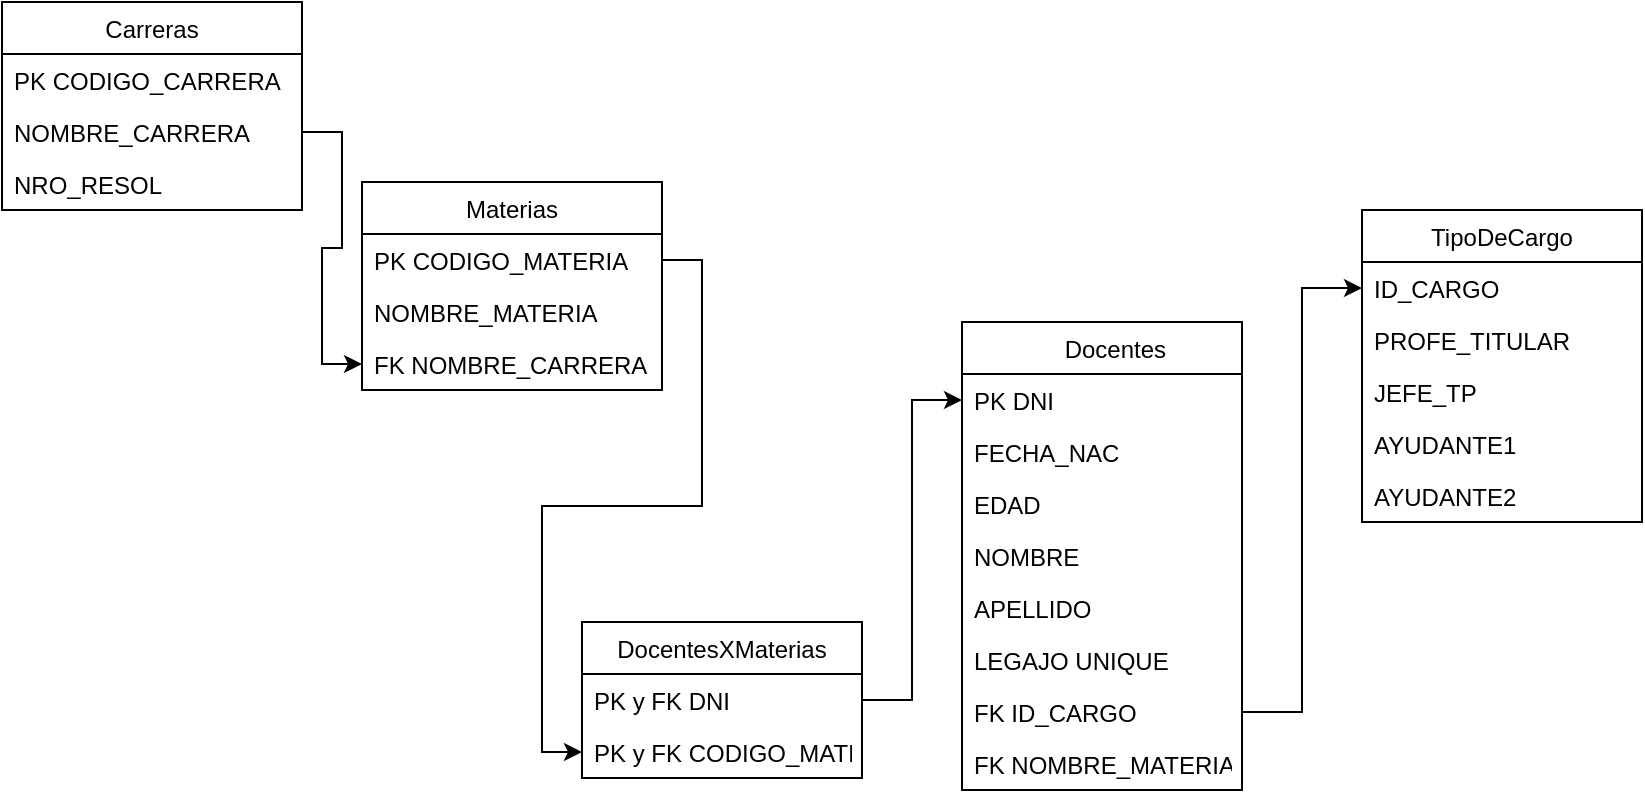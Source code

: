 <mxfile version="17.4.5" type="github">
  <diagram id="a5VX3CJNFGUwQTW7KuKt" name="Page-1">
    <mxGraphModel dx="1278" dy="489" grid="1" gridSize="10" guides="1" tooltips="1" connect="1" arrows="1" fold="1" page="1" pageScale="1" pageWidth="850" pageHeight="1100" math="0" shadow="0">
      <root>
        <mxCell id="0" />
        <mxCell id="1" parent="0" />
        <mxCell id="XLpuqSKNq5eWGEXLCGpr-3" value="Carreras" style="swimlane;fontStyle=0;childLayout=stackLayout;horizontal=1;startSize=26;fillColor=none;horizontalStack=0;resizeParent=1;resizeParentMax=0;resizeLast=0;collapsible=1;marginBottom=0;" parent="1" vertex="1">
          <mxGeometry x="20" y="60" width="150" height="104" as="geometry" />
        </mxCell>
        <mxCell id="XLpuqSKNq5eWGEXLCGpr-4" value="PK CODIGO_CARRERA" style="text;strokeColor=none;fillColor=none;align=left;verticalAlign=top;spacingLeft=4;spacingRight=4;overflow=hidden;rotatable=0;points=[[0,0.5],[1,0.5]];portConstraint=eastwest;" parent="XLpuqSKNq5eWGEXLCGpr-3" vertex="1">
          <mxGeometry y="26" width="150" height="26" as="geometry" />
        </mxCell>
        <mxCell id="XLpuqSKNq5eWGEXLCGpr-5" value="NOMBRE_CARRERA" style="text;strokeColor=none;fillColor=none;align=left;verticalAlign=top;spacingLeft=4;spacingRight=4;overflow=hidden;rotatable=0;points=[[0,0.5],[1,0.5]];portConstraint=eastwest;" parent="XLpuqSKNq5eWGEXLCGpr-3" vertex="1">
          <mxGeometry y="52" width="150" height="26" as="geometry" />
        </mxCell>
        <mxCell id="XLpuqSKNq5eWGEXLCGpr-6" value="NRO_RESOL" style="text;strokeColor=none;fillColor=none;align=left;verticalAlign=top;spacingLeft=4;spacingRight=4;overflow=hidden;rotatable=0;points=[[0,0.5],[1,0.5]];portConstraint=eastwest;" parent="XLpuqSKNq5eWGEXLCGpr-3" vertex="1">
          <mxGeometry y="78" width="150" height="26" as="geometry" />
        </mxCell>
        <mxCell id="XLpuqSKNq5eWGEXLCGpr-7" value="Materias" style="swimlane;fontStyle=0;childLayout=stackLayout;horizontal=1;startSize=26;fillColor=none;horizontalStack=0;resizeParent=1;resizeParentMax=0;resizeLast=0;collapsible=1;marginBottom=0;" parent="1" vertex="1">
          <mxGeometry x="200" y="150" width="150" height="104" as="geometry" />
        </mxCell>
        <mxCell id="XLpuqSKNq5eWGEXLCGpr-8" value="PK CODIGO_MATERIA" style="text;strokeColor=none;fillColor=none;align=left;verticalAlign=top;spacingLeft=4;spacingRight=4;overflow=hidden;rotatable=0;points=[[0,0.5],[1,0.5]];portConstraint=eastwest;" parent="XLpuqSKNq5eWGEXLCGpr-7" vertex="1">
          <mxGeometry y="26" width="150" height="26" as="geometry" />
        </mxCell>
        <mxCell id="XLpuqSKNq5eWGEXLCGpr-9" value="NOMBRE_MATERIA" style="text;strokeColor=none;fillColor=none;align=left;verticalAlign=top;spacingLeft=4;spacingRight=4;overflow=hidden;rotatable=0;points=[[0,0.5],[1,0.5]];portConstraint=eastwest;" parent="XLpuqSKNq5eWGEXLCGpr-7" vertex="1">
          <mxGeometry y="52" width="150" height="26" as="geometry" />
        </mxCell>
        <mxCell id="XLpuqSKNq5eWGEXLCGpr-12" value="FK NOMBRE_CARRERA" style="text;strokeColor=none;fillColor=none;align=left;verticalAlign=top;spacingLeft=4;spacingRight=4;overflow=hidden;rotatable=0;points=[[0,0.5],[1,0.5]];portConstraint=eastwest;" parent="XLpuqSKNq5eWGEXLCGpr-7" vertex="1">
          <mxGeometry y="78" width="150" height="26" as="geometry" />
        </mxCell>
        <mxCell id="XLpuqSKNq5eWGEXLCGpr-18" value="DocentesXMaterias" style="swimlane;fontStyle=0;childLayout=stackLayout;horizontal=1;startSize=26;fillColor=none;horizontalStack=0;resizeParent=1;resizeParentMax=0;resizeLast=0;collapsible=1;marginBottom=0;" parent="1" vertex="1">
          <mxGeometry x="310" y="370" width="140" height="78" as="geometry" />
        </mxCell>
        <mxCell id="XLpuqSKNq5eWGEXLCGpr-19" value="PK y FK DNI" style="text;strokeColor=none;fillColor=none;align=left;verticalAlign=top;spacingLeft=4;spacingRight=4;overflow=hidden;rotatable=0;points=[[0,0.5],[1,0.5]];portConstraint=eastwest;" parent="XLpuqSKNq5eWGEXLCGpr-18" vertex="1">
          <mxGeometry y="26" width="140" height="26" as="geometry" />
        </mxCell>
        <mxCell id="XLpuqSKNq5eWGEXLCGpr-25" value="PK y FK CODIGO_MATERIA" style="text;strokeColor=none;fillColor=none;align=left;verticalAlign=top;spacingLeft=4;spacingRight=4;overflow=hidden;rotatable=0;points=[[0,0.5],[1,0.5]];portConstraint=eastwest;" parent="XLpuqSKNq5eWGEXLCGpr-18" vertex="1">
          <mxGeometry y="52" width="140" height="26" as="geometry" />
        </mxCell>
        <mxCell id="XLpuqSKNq5eWGEXLCGpr-27" value="    Docentes" style="swimlane;fontStyle=0;childLayout=stackLayout;horizontal=1;startSize=26;fillColor=none;horizontalStack=0;resizeParent=1;resizeParentMax=0;resizeLast=0;collapsible=1;marginBottom=0;" parent="1" vertex="1">
          <mxGeometry x="500" y="220" width="140" height="234" as="geometry" />
        </mxCell>
        <mxCell id="XLpuqSKNq5eWGEXLCGpr-28" value="PK DNI" style="text;strokeColor=none;fillColor=none;align=left;verticalAlign=top;spacingLeft=4;spacingRight=4;overflow=hidden;rotatable=0;points=[[0,0.5],[1,0.5]];portConstraint=eastwest;" parent="XLpuqSKNq5eWGEXLCGpr-27" vertex="1">
          <mxGeometry y="26" width="140" height="26" as="geometry" />
        </mxCell>
        <mxCell id="XLpuqSKNq5eWGEXLCGpr-29" value="FECHA_NAC " style="text;strokeColor=none;fillColor=none;align=left;verticalAlign=top;spacingLeft=4;spacingRight=4;overflow=hidden;rotatable=0;points=[[0,0.5],[1,0.5]];portConstraint=eastwest;" parent="XLpuqSKNq5eWGEXLCGpr-27" vertex="1">
          <mxGeometry y="52" width="140" height="26" as="geometry" />
        </mxCell>
        <mxCell id="XLpuqSKNq5eWGEXLCGpr-30" value="EDAD" style="text;strokeColor=none;fillColor=none;align=left;verticalAlign=top;spacingLeft=4;spacingRight=4;overflow=hidden;rotatable=0;points=[[0,0.5],[1,0.5]];portConstraint=eastwest;" parent="XLpuqSKNq5eWGEXLCGpr-27" vertex="1">
          <mxGeometry y="78" width="140" height="26" as="geometry" />
        </mxCell>
        <mxCell id="XLpuqSKNq5eWGEXLCGpr-31" value="NOMBRE" style="text;strokeColor=none;fillColor=none;align=left;verticalAlign=top;spacingLeft=4;spacingRight=4;overflow=hidden;rotatable=0;points=[[0,0.5],[1,0.5]];portConstraint=eastwest;" parent="XLpuqSKNq5eWGEXLCGpr-27" vertex="1">
          <mxGeometry y="104" width="140" height="26" as="geometry" />
        </mxCell>
        <mxCell id="XLpuqSKNq5eWGEXLCGpr-32" value="APELLIDO" style="text;strokeColor=none;fillColor=none;align=left;verticalAlign=top;spacingLeft=4;spacingRight=4;overflow=hidden;rotatable=0;points=[[0,0.5],[1,0.5]];portConstraint=eastwest;" parent="XLpuqSKNq5eWGEXLCGpr-27" vertex="1">
          <mxGeometry y="130" width="140" height="26" as="geometry" />
        </mxCell>
        <mxCell id="XLpuqSKNq5eWGEXLCGpr-33" value="LEGAJO UNIQUE" style="text;strokeColor=none;fillColor=none;align=left;verticalAlign=top;spacingLeft=4;spacingRight=4;overflow=hidden;rotatable=0;points=[[0,0.5],[1,0.5]];portConstraint=eastwest;" parent="XLpuqSKNq5eWGEXLCGpr-27" vertex="1">
          <mxGeometry y="156" width="140" height="26" as="geometry" />
        </mxCell>
        <mxCell id="rQpkGZ6-qi1_yZfW5or6-3" value="FK ID_CARGO" style="text;strokeColor=none;fillColor=none;align=left;verticalAlign=top;spacingLeft=4;spacingRight=4;overflow=hidden;rotatable=0;points=[[0,0.5],[1,0.5]];portConstraint=eastwest;" vertex="1" parent="XLpuqSKNq5eWGEXLCGpr-27">
          <mxGeometry y="182" width="140" height="26" as="geometry" />
        </mxCell>
        <mxCell id="XLpuqSKNq5eWGEXLCGpr-34" value="FK NOMBRE_MATERIA" style="text;strokeColor=none;fillColor=none;align=left;verticalAlign=top;spacingLeft=4;spacingRight=4;overflow=hidden;rotatable=0;points=[[0,0.5],[1,0.5]];portConstraint=eastwest;" parent="XLpuqSKNq5eWGEXLCGpr-27" vertex="1">
          <mxGeometry y="208" width="140" height="26" as="geometry" />
        </mxCell>
        <mxCell id="XLpuqSKNq5eWGEXLCGpr-36" style="edgeStyle=orthogonalEdgeStyle;rounded=0;orthogonalLoop=1;jettySize=auto;html=1;" parent="1" source="XLpuqSKNq5eWGEXLCGpr-5" target="XLpuqSKNq5eWGEXLCGpr-12" edge="1">
          <mxGeometry relative="1" as="geometry" />
        </mxCell>
        <mxCell id="XLpuqSKNq5eWGEXLCGpr-37" style="edgeStyle=orthogonalEdgeStyle;rounded=0;orthogonalLoop=1;jettySize=auto;html=1;" parent="1" source="XLpuqSKNq5eWGEXLCGpr-19" target="XLpuqSKNq5eWGEXLCGpr-28" edge="1">
          <mxGeometry relative="1" as="geometry" />
        </mxCell>
        <mxCell id="XLpuqSKNq5eWGEXLCGpr-40" value="TipoDeCargo" style="swimlane;fontStyle=0;childLayout=stackLayout;horizontal=1;startSize=26;fillColor=none;horizontalStack=0;resizeParent=1;resizeParentMax=0;resizeLast=0;collapsible=1;marginBottom=0;" parent="1" vertex="1">
          <mxGeometry x="700" y="164" width="140" height="156" as="geometry" />
        </mxCell>
        <mxCell id="rQpkGZ6-qi1_yZfW5or6-4" value="ID_CARGO" style="text;strokeColor=none;fillColor=none;align=left;verticalAlign=top;spacingLeft=4;spacingRight=4;overflow=hidden;rotatable=0;points=[[0,0.5],[1,0.5]];portConstraint=eastwest;" vertex="1" parent="XLpuqSKNq5eWGEXLCGpr-40">
          <mxGeometry y="26" width="140" height="26" as="geometry" />
        </mxCell>
        <mxCell id="XLpuqSKNq5eWGEXLCGpr-41" value="PROFE_TITULAR" style="text;strokeColor=none;fillColor=none;align=left;verticalAlign=top;spacingLeft=4;spacingRight=4;overflow=hidden;rotatable=0;points=[[0,0.5],[1,0.5]];portConstraint=eastwest;" parent="XLpuqSKNq5eWGEXLCGpr-40" vertex="1">
          <mxGeometry y="52" width="140" height="26" as="geometry" />
        </mxCell>
        <mxCell id="XLpuqSKNq5eWGEXLCGpr-42" value="JEFE_TP" style="text;strokeColor=none;fillColor=none;align=left;verticalAlign=top;spacingLeft=4;spacingRight=4;overflow=hidden;rotatable=0;points=[[0,0.5],[1,0.5]];portConstraint=eastwest;" parent="XLpuqSKNq5eWGEXLCGpr-40" vertex="1">
          <mxGeometry y="78" width="140" height="26" as="geometry" />
        </mxCell>
        <mxCell id="XLpuqSKNq5eWGEXLCGpr-43" value="AYUDANTE1" style="text;strokeColor=none;fillColor=none;align=left;verticalAlign=top;spacingLeft=4;spacingRight=4;overflow=hidden;rotatable=0;points=[[0,0.5],[1,0.5]];portConstraint=eastwest;" parent="XLpuqSKNq5eWGEXLCGpr-40" vertex="1">
          <mxGeometry y="104" width="140" height="26" as="geometry" />
        </mxCell>
        <mxCell id="XLpuqSKNq5eWGEXLCGpr-44" value="AYUDANTE2" style="text;strokeColor=none;fillColor=none;align=left;verticalAlign=top;spacingLeft=4;spacingRight=4;overflow=hidden;rotatable=0;points=[[0,0.5],[1,0.5]];portConstraint=eastwest;" parent="XLpuqSKNq5eWGEXLCGpr-40" vertex="1">
          <mxGeometry y="130" width="140" height="26" as="geometry" />
        </mxCell>
        <mxCell id="XLpuqSKNq5eWGEXLCGpr-45" style="edgeStyle=orthogonalEdgeStyle;rounded=0;orthogonalLoop=1;jettySize=auto;html=1;" parent="1" source="XLpuqSKNq5eWGEXLCGpr-8" target="XLpuqSKNq5eWGEXLCGpr-25" edge="1">
          <mxGeometry relative="1" as="geometry" />
        </mxCell>
        <mxCell id="rQpkGZ6-qi1_yZfW5or6-5" style="edgeStyle=orthogonalEdgeStyle;rounded=0;orthogonalLoop=1;jettySize=auto;html=1;" edge="1" parent="1" source="rQpkGZ6-qi1_yZfW5or6-3" target="rQpkGZ6-qi1_yZfW5or6-4">
          <mxGeometry relative="1" as="geometry" />
        </mxCell>
      </root>
    </mxGraphModel>
  </diagram>
</mxfile>
